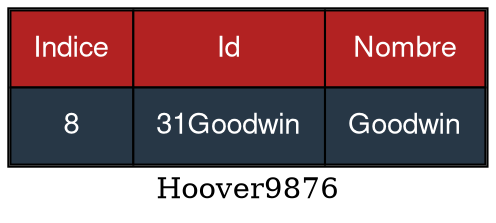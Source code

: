 digraph html {
node [fontname="Helvetica,Arial,sans-serif", fontcolor="white"]
label="Hoover9876"
abc [shape = none, margin = 0, label=<
<TABLE BORDER = "1" CELLBORDER = "1" CELLSPACING="0" CELLPADDING="10">
<TR>
	<TD BGCOLOR="FireBrick">Indice</TD>
	<TD BGCOLOR="FireBrick">Id</TD>
	<TD BGCOLOR="FireBrick">Nombre</TD>
</TR>
<TR>
	<TD BGCOLOR="#273746">8</TD>
	<TD BGCOLOR="#273746">31Goodwin</TD>
	<TD BGCOLOR="#273746">Goodwin</TD>
</TR>
</TABLE>>];
}